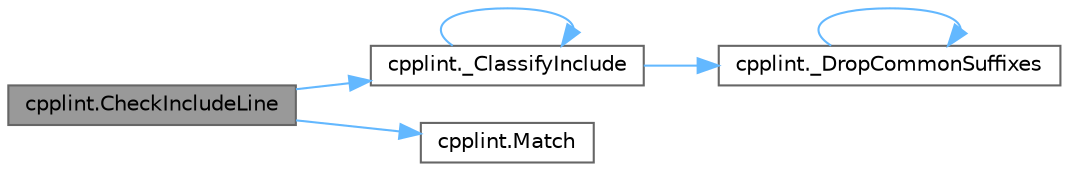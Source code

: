 digraph "cpplint.CheckIncludeLine"
{
 // LATEX_PDF_SIZE
  bgcolor="transparent";
  edge [fontname=Helvetica,fontsize=10,labelfontname=Helvetica,labelfontsize=10];
  node [fontname=Helvetica,fontsize=10,shape=box,height=0.2,width=0.4];
  rankdir="LR";
  Node1 [id="Node000001",label="cpplint.CheckIncludeLine",height=0.2,width=0.4,color="gray40", fillcolor="grey60", style="filled", fontcolor="black",tooltip=" "];
  Node1 -> Node2 [id="edge1_Node000001_Node000002",color="steelblue1",style="solid",tooltip=" "];
  Node2 [id="Node000002",label="cpplint._ClassifyInclude",height=0.2,width=0.4,color="grey40", fillcolor="white", style="filled",URL="$namespacecpplint.html#a1526090ecd95baf21204601e8debe02e",tooltip=" "];
  Node2 -> Node2 [id="edge2_Node000002_Node000002",color="steelblue1",style="solid",tooltip=" "];
  Node2 -> Node3 [id="edge3_Node000002_Node000003",color="steelblue1",style="solid",tooltip=" "];
  Node3 [id="Node000003",label="cpplint._DropCommonSuffixes",height=0.2,width=0.4,color="grey40", fillcolor="white", style="filled",URL="$namespacecpplint.html#a308db61b7f969d534458d7ff4199f084",tooltip=" "];
  Node3 -> Node3 [id="edge4_Node000003_Node000003",color="steelblue1",style="solid",tooltip=" "];
  Node1 -> Node4 [id="edge5_Node000001_Node000004",color="steelblue1",style="solid",tooltip=" "];
  Node4 [id="Node000004",label="cpplint.Match",height=0.2,width=0.4,color="grey40", fillcolor="white", style="filled",URL="$namespacecpplint.html#aa0db7290fc6bd23f44b6602a6ae22738",tooltip=" "];
}
